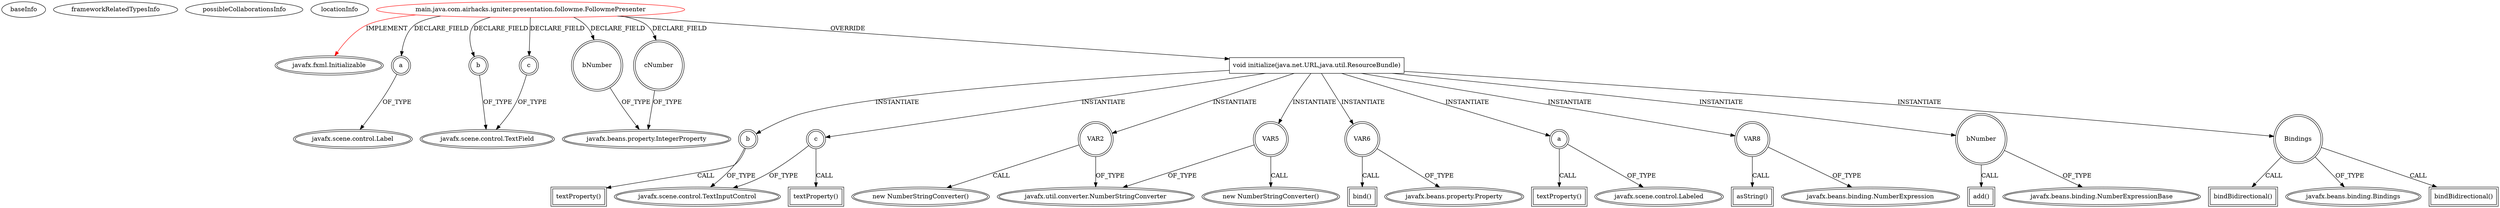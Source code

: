 digraph {
baseInfo[graphId=110,category="extension_graph",isAnonymous=false,possibleRelation=false]
frameworkRelatedTypesInfo[0="javafx.fxml.Initializable"]
possibleCollaborationsInfo[]
locationInfo[projectName="AdamBien-fx-snippets",filePath="/AdamBien-fx-snippets/fx-snippets-master/reactivefx/src/main/java/com/airhacks/igniter/presentation/followme/FollowmePresenter.java",contextSignature="FollowmePresenter",graphId="110"]
0[label="main.java.com.airhacks.igniter.presentation.followme.FollowmePresenter",vertexType="ROOT_CLIENT_CLASS_DECLARATION",isFrameworkType=false,color=red]
1[label="javafx.fxml.Initializable",vertexType="FRAMEWORK_INTERFACE_TYPE",isFrameworkType=true,peripheries=2]
2[label="a",vertexType="FIELD_DECLARATION",isFrameworkType=true,peripheries=2,shape=circle]
3[label="javafx.scene.control.Label",vertexType="FRAMEWORK_CLASS_TYPE",isFrameworkType=true,peripheries=2]
4[label="b",vertexType="FIELD_DECLARATION",isFrameworkType=true,peripheries=2,shape=circle]
5[label="javafx.scene.control.TextField",vertexType="FRAMEWORK_CLASS_TYPE",isFrameworkType=true,peripheries=2]
6[label="bNumber",vertexType="FIELD_DECLARATION",isFrameworkType=true,peripheries=2,shape=circle]
7[label="javafx.beans.property.IntegerProperty",vertexType="FRAMEWORK_CLASS_TYPE",isFrameworkType=true,peripheries=2]
8[label="c",vertexType="FIELD_DECLARATION",isFrameworkType=true,peripheries=2,shape=circle]
10[label="cNumber",vertexType="FIELD_DECLARATION",isFrameworkType=true,peripheries=2,shape=circle]
12[label="void initialize(java.net.URL,java.util.ResourceBundle)",vertexType="OVERRIDING_METHOD_DECLARATION",isFrameworkType=false,shape=box]
13[label="Bindings",vertexType="VARIABLE_EXPRESION",isFrameworkType=true,peripheries=2,shape=circle]
15[label="javafx.beans.binding.Bindings",vertexType="FRAMEWORK_CLASS_TYPE",isFrameworkType=true,peripheries=2]
14[label="bindBidirectional()",vertexType="INSIDE_CALL",isFrameworkType=true,peripheries=2,shape=box]
16[label="b",vertexType="VARIABLE_EXPRESION",isFrameworkType=true,peripheries=2,shape=circle]
18[label="javafx.scene.control.TextInputControl",vertexType="FRAMEWORK_CLASS_TYPE",isFrameworkType=true,peripheries=2]
17[label="textProperty()",vertexType="INSIDE_CALL",isFrameworkType=true,peripheries=2,shape=box]
20[label="VAR2",vertexType="VARIABLE_EXPRESION",isFrameworkType=true,peripheries=2,shape=circle]
21[label="javafx.util.converter.NumberStringConverter",vertexType="FRAMEWORK_CLASS_TYPE",isFrameworkType=true,peripheries=2]
19[label="new NumberStringConverter()",vertexType="CONSTRUCTOR_CALL",isFrameworkType=true,peripheries=2]
23[label="bindBidirectional()",vertexType="INSIDE_CALL",isFrameworkType=true,peripheries=2,shape=box]
24[label="c",vertexType="VARIABLE_EXPRESION",isFrameworkType=true,peripheries=2,shape=circle]
25[label="textProperty()",vertexType="INSIDE_CALL",isFrameworkType=true,peripheries=2,shape=box]
28[label="VAR5",vertexType="VARIABLE_EXPRESION",isFrameworkType=true,peripheries=2,shape=circle]
27[label="new NumberStringConverter()",vertexType="CONSTRUCTOR_CALL",isFrameworkType=true,peripheries=2]
30[label="VAR6",vertexType="VARIABLE_EXPRESION",isFrameworkType=true,peripheries=2,shape=circle]
32[label="javafx.beans.property.Property",vertexType="FRAMEWORK_INTERFACE_TYPE",isFrameworkType=true,peripheries=2]
31[label="bind()",vertexType="INSIDE_CALL",isFrameworkType=true,peripheries=2,shape=box]
33[label="a",vertexType="VARIABLE_EXPRESION",isFrameworkType=true,peripheries=2,shape=circle]
35[label="javafx.scene.control.Labeled",vertexType="FRAMEWORK_CLASS_TYPE",isFrameworkType=true,peripheries=2]
34[label="textProperty()",vertexType="INSIDE_CALL",isFrameworkType=true,peripheries=2,shape=box]
36[label="VAR8",vertexType="VARIABLE_EXPRESION",isFrameworkType=true,peripheries=2,shape=circle]
38[label="javafx.beans.binding.NumberExpression",vertexType="FRAMEWORK_INTERFACE_TYPE",isFrameworkType=true,peripheries=2]
37[label="asString()",vertexType="INSIDE_CALL",isFrameworkType=true,peripheries=2,shape=box]
39[label="bNumber",vertexType="VARIABLE_EXPRESION",isFrameworkType=true,peripheries=2,shape=circle]
41[label="javafx.beans.binding.NumberExpressionBase",vertexType="FRAMEWORK_CLASS_TYPE",isFrameworkType=true,peripheries=2]
40[label="add()",vertexType="INSIDE_CALL",isFrameworkType=true,peripheries=2,shape=box]
0->1[label="IMPLEMENT",color=red]
0->2[label="DECLARE_FIELD"]
2->3[label="OF_TYPE"]
0->4[label="DECLARE_FIELD"]
4->5[label="OF_TYPE"]
0->6[label="DECLARE_FIELD"]
6->7[label="OF_TYPE"]
0->8[label="DECLARE_FIELD"]
8->5[label="OF_TYPE"]
0->10[label="DECLARE_FIELD"]
10->7[label="OF_TYPE"]
0->12[label="OVERRIDE"]
12->13[label="INSTANTIATE"]
13->15[label="OF_TYPE"]
13->14[label="CALL"]
12->16[label="INSTANTIATE"]
16->18[label="OF_TYPE"]
16->17[label="CALL"]
12->20[label="INSTANTIATE"]
20->21[label="OF_TYPE"]
20->19[label="CALL"]
13->23[label="CALL"]
12->24[label="INSTANTIATE"]
24->18[label="OF_TYPE"]
24->25[label="CALL"]
12->28[label="INSTANTIATE"]
28->21[label="OF_TYPE"]
28->27[label="CALL"]
12->30[label="INSTANTIATE"]
30->32[label="OF_TYPE"]
30->31[label="CALL"]
12->33[label="INSTANTIATE"]
33->35[label="OF_TYPE"]
33->34[label="CALL"]
12->36[label="INSTANTIATE"]
36->38[label="OF_TYPE"]
36->37[label="CALL"]
12->39[label="INSTANTIATE"]
39->41[label="OF_TYPE"]
39->40[label="CALL"]
}
